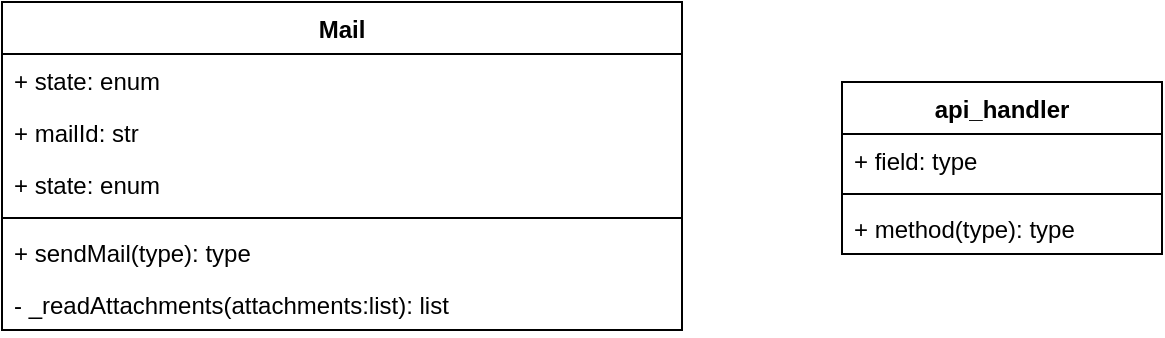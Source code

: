 <mxfile version="20.7.4" type="device"><diagram id="yFlj3Vf1Wk2NI6s_rrs1" name="Class Diagramm"><mxGraphModel dx="794" dy="1172" grid="1" gridSize="10" guides="1" tooltips="1" connect="1" arrows="1" fold="1" page="1" pageScale="1" pageWidth="1169" pageHeight="827" math="0" shadow="0"><root><mxCell id="0"/><mxCell id="1" parent="0"/><mxCell id="cpmdSL8QikW4DZRwRE1y-1" value="api_handler" style="swimlane;fontStyle=1;align=center;verticalAlign=top;childLayout=stackLayout;horizontal=1;startSize=26;horizontalStack=0;resizeParent=1;resizeParentMax=0;resizeLast=0;collapsible=1;marginBottom=0;" vertex="1" parent="1"><mxGeometry x="730" y="310" width="160" height="86" as="geometry"/></mxCell><mxCell id="cpmdSL8QikW4DZRwRE1y-2" value="+ field: type" style="text;strokeColor=none;fillColor=none;align=left;verticalAlign=top;spacingLeft=4;spacingRight=4;overflow=hidden;rotatable=0;points=[[0,0.5],[1,0.5]];portConstraint=eastwest;" vertex="1" parent="cpmdSL8QikW4DZRwRE1y-1"><mxGeometry y="26" width="160" height="26" as="geometry"/></mxCell><mxCell id="cpmdSL8QikW4DZRwRE1y-3" value="" style="line;strokeWidth=1;fillColor=none;align=left;verticalAlign=middle;spacingTop=-1;spacingLeft=3;spacingRight=3;rotatable=0;labelPosition=right;points=[];portConstraint=eastwest;strokeColor=inherit;" vertex="1" parent="cpmdSL8QikW4DZRwRE1y-1"><mxGeometry y="52" width="160" height="8" as="geometry"/></mxCell><mxCell id="cpmdSL8QikW4DZRwRE1y-4" value="+ method(type): type" style="text;strokeColor=none;fillColor=none;align=left;verticalAlign=top;spacingLeft=4;spacingRight=4;overflow=hidden;rotatable=0;points=[[0,0.5],[1,0.5]];portConstraint=eastwest;" vertex="1" parent="cpmdSL8QikW4DZRwRE1y-1"><mxGeometry y="60" width="160" height="26" as="geometry"/></mxCell><mxCell id="cpmdSL8QikW4DZRwRE1y-5" value="Mail" style="swimlane;fontStyle=1;align=center;verticalAlign=top;childLayout=stackLayout;horizontal=1;startSize=26;horizontalStack=0;resizeParent=1;resizeParentMax=0;resizeLast=0;collapsible=1;marginBottom=0;" vertex="1" parent="1"><mxGeometry x="310" y="270" width="340" height="164" as="geometry"/></mxCell><mxCell id="cpmdSL8QikW4DZRwRE1y-6" value="+ state: enum" style="text;strokeColor=none;fillColor=none;align=left;verticalAlign=top;spacingLeft=4;spacingRight=4;overflow=hidden;rotatable=0;points=[[0,0.5],[1,0.5]];portConstraint=eastwest;" vertex="1" parent="cpmdSL8QikW4DZRwRE1y-5"><mxGeometry y="26" width="340" height="26" as="geometry"/></mxCell><mxCell id="cpmdSL8QikW4DZRwRE1y-9" value="+ mailId: str" style="text;strokeColor=none;fillColor=none;align=left;verticalAlign=top;spacingLeft=4;spacingRight=4;overflow=hidden;rotatable=0;points=[[0,0.5],[1,0.5]];portConstraint=eastwest;" vertex="1" parent="cpmdSL8QikW4DZRwRE1y-5"><mxGeometry y="52" width="340" height="26" as="geometry"/></mxCell><mxCell id="cpmdSL8QikW4DZRwRE1y-10" value="+ state: enum" style="text;strokeColor=none;fillColor=none;align=left;verticalAlign=top;spacingLeft=4;spacingRight=4;overflow=hidden;rotatable=0;points=[[0,0.5],[1,0.5]];portConstraint=eastwest;" vertex="1" parent="cpmdSL8QikW4DZRwRE1y-5"><mxGeometry y="78" width="340" height="26" as="geometry"/></mxCell><mxCell id="cpmdSL8QikW4DZRwRE1y-7" value="" style="line;strokeWidth=1;fillColor=none;align=left;verticalAlign=middle;spacingTop=-1;spacingLeft=3;spacingRight=3;rotatable=0;labelPosition=right;points=[];portConstraint=eastwest;strokeColor=inherit;" vertex="1" parent="cpmdSL8QikW4DZRwRE1y-5"><mxGeometry y="104" width="340" height="8" as="geometry"/></mxCell><mxCell id="cpmdSL8QikW4DZRwRE1y-8" value="+ sendMail(type): type" style="text;strokeColor=none;fillColor=none;align=left;verticalAlign=top;spacingLeft=4;spacingRight=4;overflow=hidden;rotatable=0;points=[[0,0.5],[1,0.5]];portConstraint=eastwest;" vertex="1" parent="cpmdSL8QikW4DZRwRE1y-5"><mxGeometry y="112" width="340" height="26" as="geometry"/></mxCell><mxCell id="cpmdSL8QikW4DZRwRE1y-11" value="- _readAttachments(attachments:list): list" style="text;strokeColor=none;fillColor=none;align=left;verticalAlign=top;spacingLeft=4;spacingRight=4;overflow=hidden;rotatable=0;points=[[0,0.5],[1,0.5]];portConstraint=eastwest;" vertex="1" parent="cpmdSL8QikW4DZRwRE1y-5"><mxGeometry y="138" width="340" height="26" as="geometry"/></mxCell></root></mxGraphModel></diagram></mxfile>